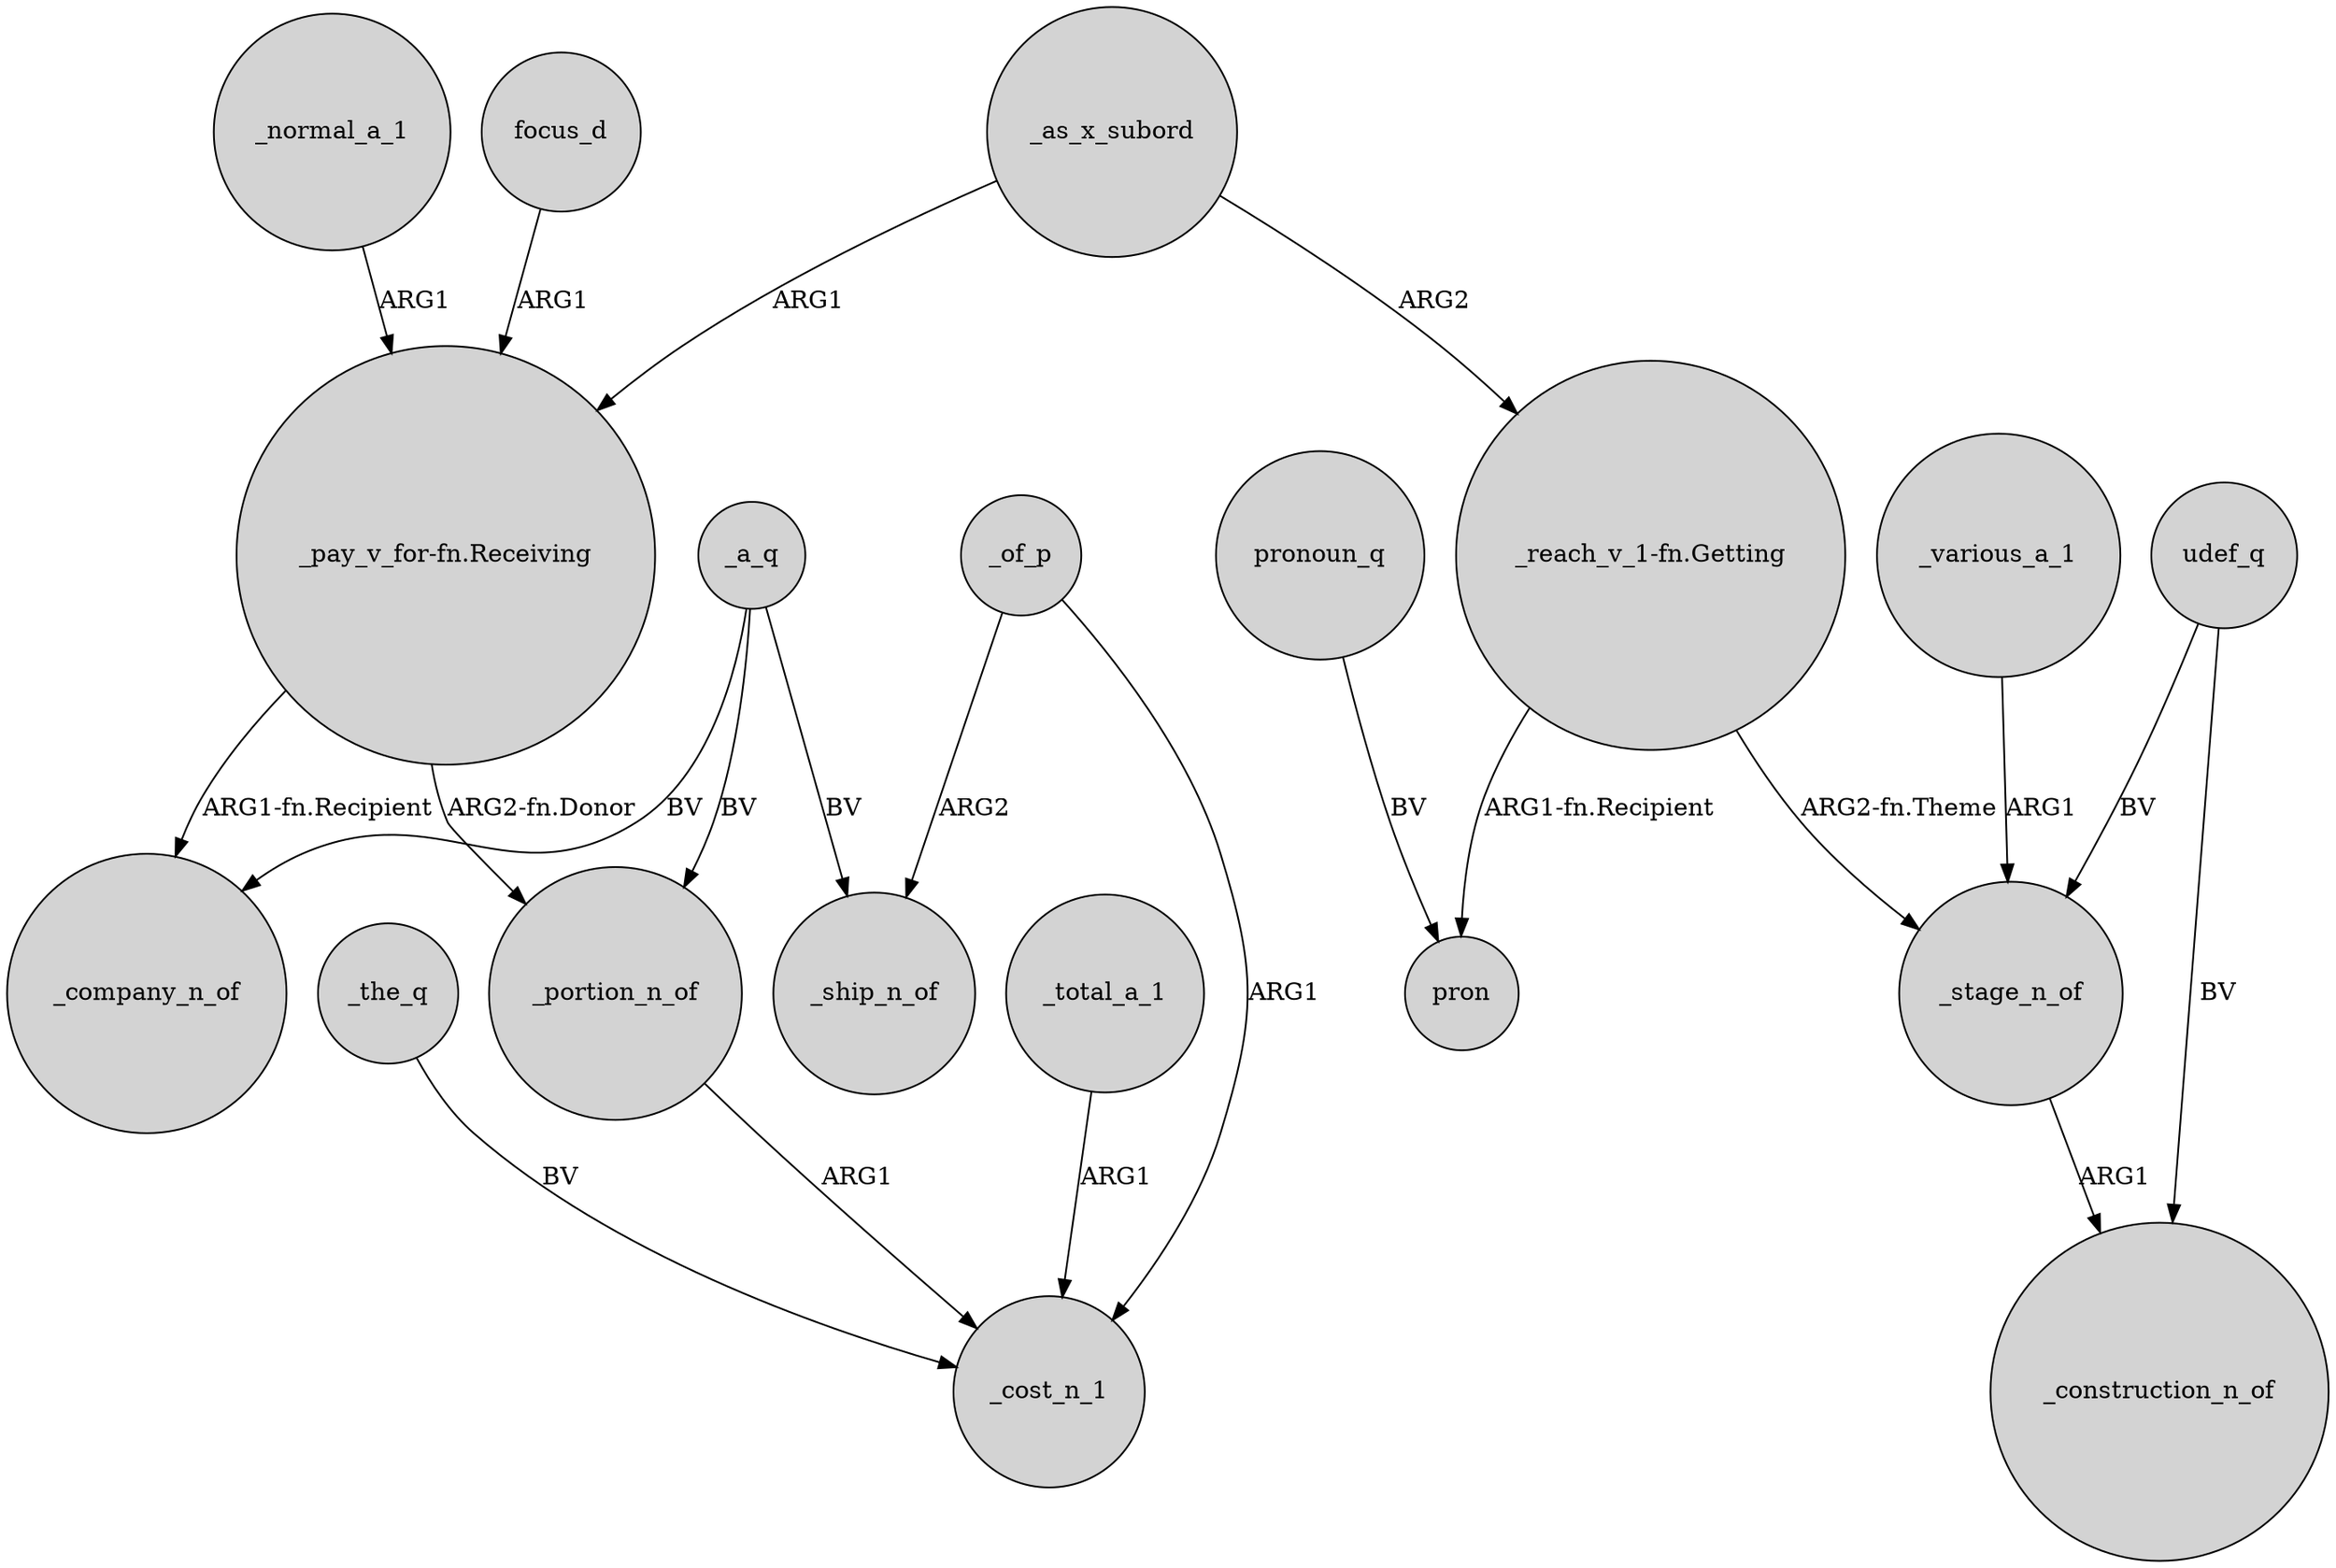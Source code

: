 digraph {
	node [shape=circle style=filled]
	_as_x_subord -> "_pay_v_for-fn.Receiving" [label=ARG1]
	"_reach_v_1-fn.Getting" -> _stage_n_of [label="ARG2-fn.Theme"]
	_as_x_subord -> "_reach_v_1-fn.Getting" [label=ARG2]
	_various_a_1 -> _stage_n_of [label=ARG1]
	_of_p -> _cost_n_1 [label=ARG1]
	_portion_n_of -> _cost_n_1 [label=ARG1]
	_the_q -> _cost_n_1 [label=BV]
	_total_a_1 -> _cost_n_1 [label=ARG1]
	"_reach_v_1-fn.Getting" -> pron [label="ARG1-fn.Recipient"]
	_a_q -> _company_n_of [label=BV]
	udef_q -> _stage_n_of [label=BV]
	"_pay_v_for-fn.Receiving" -> _company_n_of [label="ARG1-fn.Recipient"]
	pronoun_q -> pron [label=BV]
	_a_q -> _portion_n_of [label=BV]
	_stage_n_of -> _construction_n_of [label=ARG1]
	focus_d -> "_pay_v_for-fn.Receiving" [label=ARG1]
	_of_p -> _ship_n_of [label=ARG2]
	udef_q -> _construction_n_of [label=BV]
	_normal_a_1 -> "_pay_v_for-fn.Receiving" [label=ARG1]
	_a_q -> _ship_n_of [label=BV]
	"_pay_v_for-fn.Receiving" -> _portion_n_of [label="ARG2-fn.Donor"]
}
